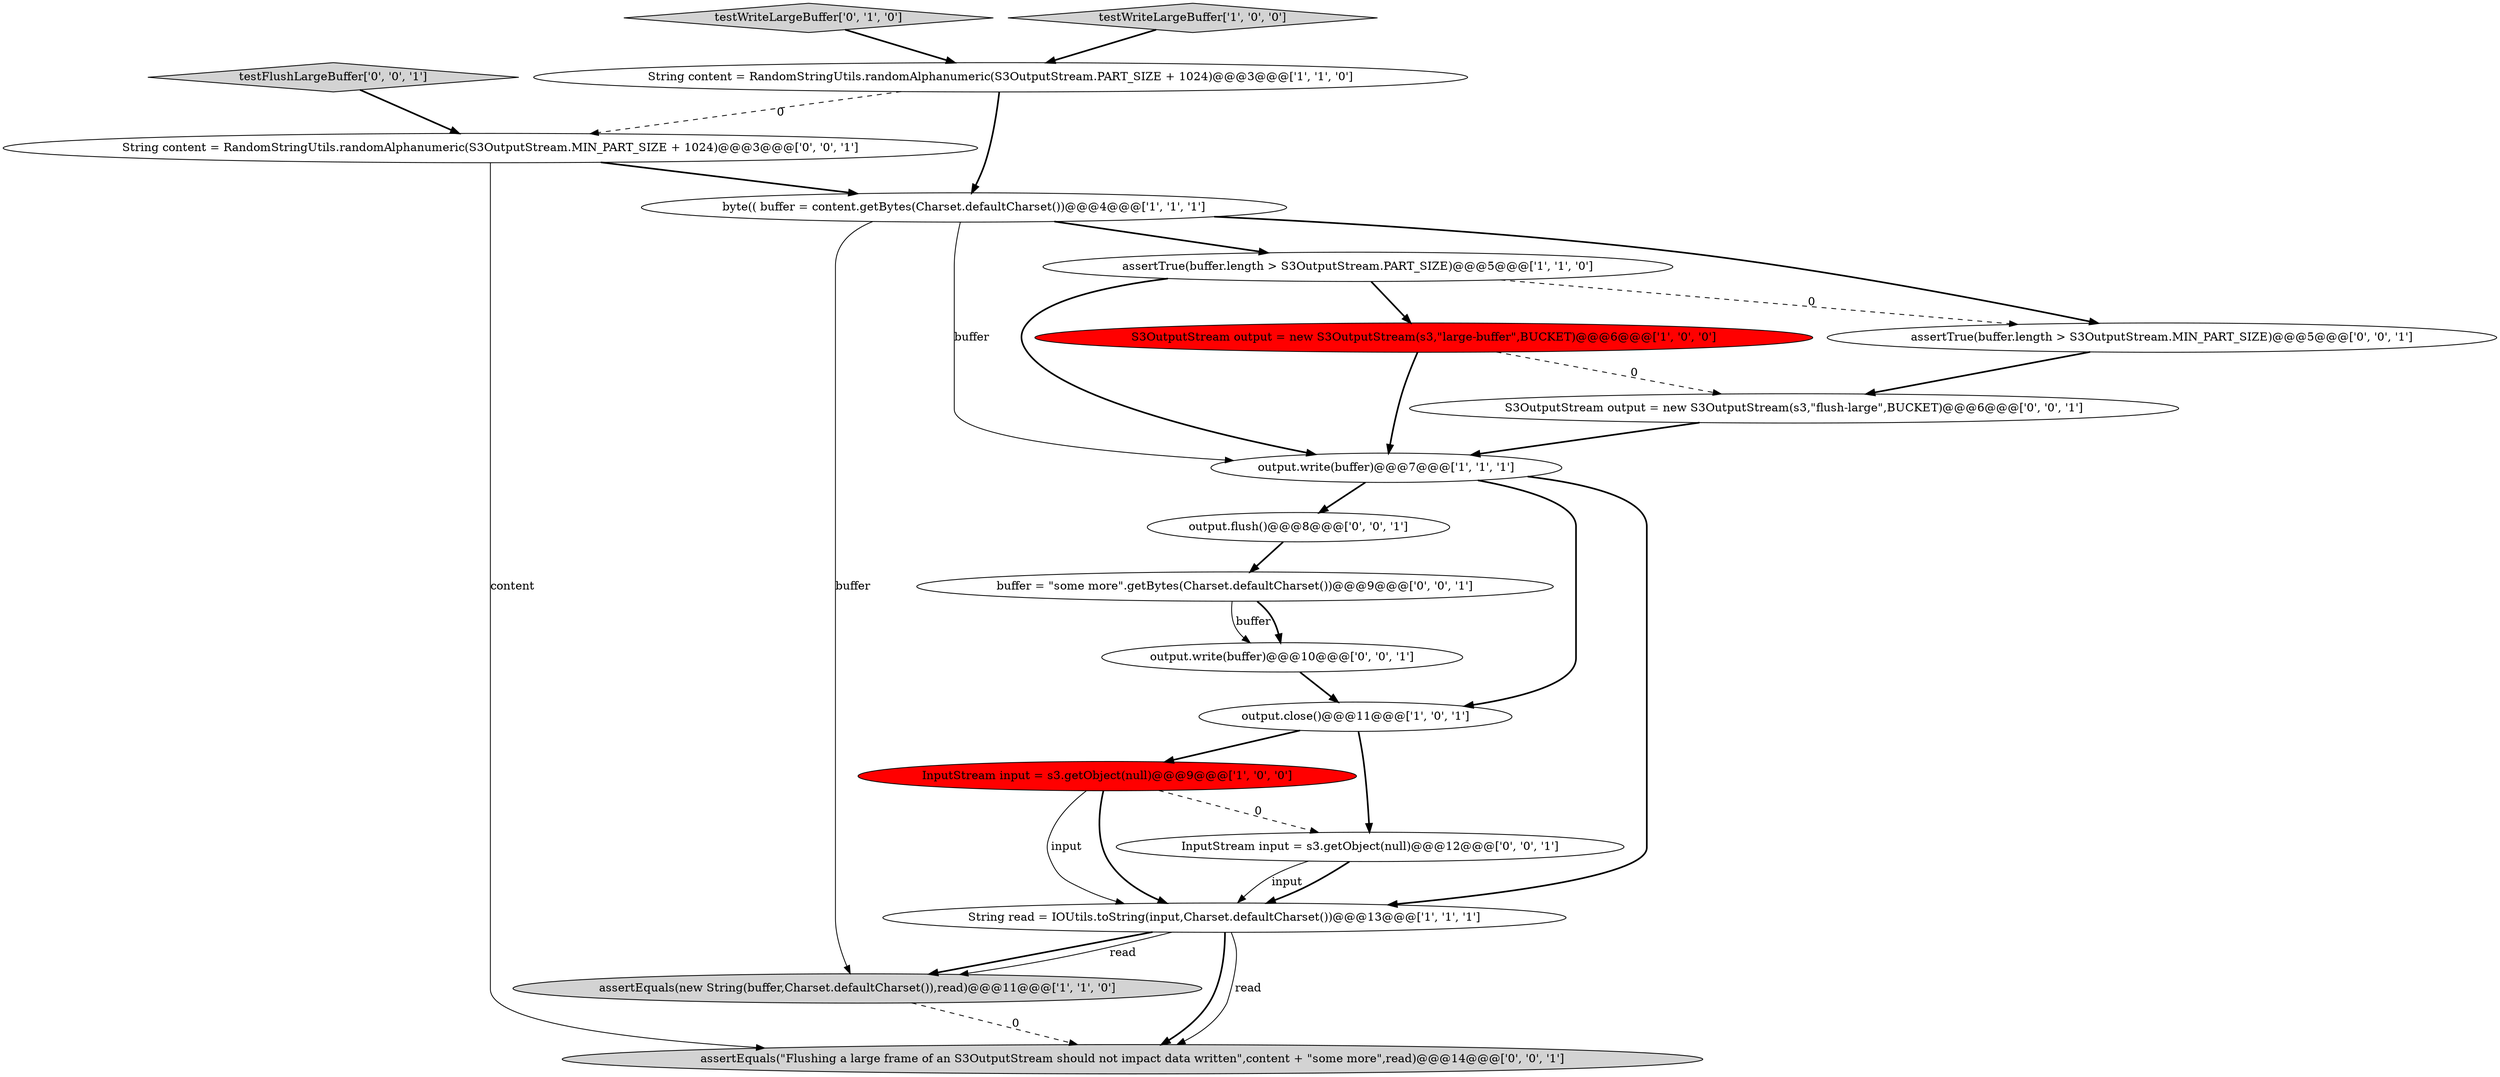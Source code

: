 digraph {
4 [style = filled, label = "assertTrue(buffer.length > S3OutputStream.PART_SIZE)@@@5@@@['1', '1', '0']", fillcolor = white, shape = ellipse image = "AAA0AAABBB1BBB"];
15 [style = filled, label = "S3OutputStream output = new S3OutputStream(s3,\"flush-large\",BUCKET)@@@6@@@['0', '0', '1']", fillcolor = white, shape = ellipse image = "AAA0AAABBB3BBB"];
7 [style = filled, label = "String read = IOUtils.toString(input,Charset.defaultCharset())@@@13@@@['1', '1', '1']", fillcolor = white, shape = ellipse image = "AAA0AAABBB1BBB"];
17 [style = filled, label = "output.flush()@@@8@@@['0', '0', '1']", fillcolor = white, shape = ellipse image = "AAA0AAABBB3BBB"];
14 [style = filled, label = "assertEquals(\"Flushing a large frame of an S3OutputStream should not impact data written\",content + \"some more\",read)@@@14@@@['0', '0', '1']", fillcolor = lightgray, shape = ellipse image = "AAA0AAABBB3BBB"];
12 [style = filled, label = "InputStream input = s3.getObject(null)@@@12@@@['0', '0', '1']", fillcolor = white, shape = ellipse image = "AAA0AAABBB3BBB"];
6 [style = filled, label = "output.write(buffer)@@@7@@@['1', '1', '1']", fillcolor = white, shape = ellipse image = "AAA0AAABBB1BBB"];
5 [style = filled, label = "InputStream input = s3.getObject(null)@@@9@@@['1', '0', '0']", fillcolor = red, shape = ellipse image = "AAA1AAABBB1BBB"];
8 [style = filled, label = "assertEquals(new String(buffer,Charset.defaultCharset()),read)@@@11@@@['1', '1', '0']", fillcolor = lightgray, shape = ellipse image = "AAA0AAABBB1BBB"];
3 [style = filled, label = "output.close()@@@11@@@['1', '0', '1']", fillcolor = white, shape = ellipse image = "AAA0AAABBB1BBB"];
13 [style = filled, label = "buffer = \"some more\".getBytes(Charset.defaultCharset())@@@9@@@['0', '0', '1']", fillcolor = white, shape = ellipse image = "AAA0AAABBB3BBB"];
16 [style = filled, label = "assertTrue(buffer.length > S3OutputStream.MIN_PART_SIZE)@@@5@@@['0', '0', '1']", fillcolor = white, shape = ellipse image = "AAA0AAABBB3BBB"];
18 [style = filled, label = "output.write(buffer)@@@10@@@['0', '0', '1']", fillcolor = white, shape = ellipse image = "AAA0AAABBB3BBB"];
0 [style = filled, label = "byte(( buffer = content.getBytes(Charset.defaultCharset())@@@4@@@['1', '1', '1']", fillcolor = white, shape = ellipse image = "AAA0AAABBB1BBB"];
1 [style = filled, label = "S3OutputStream output = new S3OutputStream(s3,\"large-buffer\",BUCKET)@@@6@@@['1', '0', '0']", fillcolor = red, shape = ellipse image = "AAA1AAABBB1BBB"];
11 [style = filled, label = "testFlushLargeBuffer['0', '0', '1']", fillcolor = lightgray, shape = diamond image = "AAA0AAABBB3BBB"];
10 [style = filled, label = "testWriteLargeBuffer['0', '1', '0']", fillcolor = lightgray, shape = diamond image = "AAA0AAABBB2BBB"];
2 [style = filled, label = "testWriteLargeBuffer['1', '0', '0']", fillcolor = lightgray, shape = diamond image = "AAA0AAABBB1BBB"];
19 [style = filled, label = "String content = RandomStringUtils.randomAlphanumeric(S3OutputStream.MIN_PART_SIZE + 1024)@@@3@@@['0', '0', '1']", fillcolor = white, shape = ellipse image = "AAA0AAABBB3BBB"];
9 [style = filled, label = "String content = RandomStringUtils.randomAlphanumeric(S3OutputStream.PART_SIZE + 1024)@@@3@@@['1', '1', '0']", fillcolor = white, shape = ellipse image = "AAA0AAABBB1BBB"];
6->17 [style = bold, label=""];
6->3 [style = bold, label=""];
16->15 [style = bold, label=""];
0->16 [style = bold, label=""];
18->3 [style = bold, label=""];
5->12 [style = dashed, label="0"];
4->16 [style = dashed, label="0"];
9->0 [style = bold, label=""];
4->6 [style = bold, label=""];
0->6 [style = solid, label="buffer"];
19->14 [style = solid, label="content"];
1->15 [style = dashed, label="0"];
5->7 [style = solid, label="input"];
15->6 [style = bold, label=""];
2->9 [style = bold, label=""];
3->12 [style = bold, label=""];
0->8 [style = solid, label="buffer"];
11->19 [style = bold, label=""];
8->14 [style = dashed, label="0"];
7->8 [style = bold, label=""];
12->7 [style = solid, label="input"];
12->7 [style = bold, label=""];
19->0 [style = bold, label=""];
7->8 [style = solid, label="read"];
7->14 [style = bold, label=""];
9->19 [style = dashed, label="0"];
3->5 [style = bold, label=""];
1->6 [style = bold, label=""];
0->4 [style = bold, label=""];
7->14 [style = solid, label="read"];
5->7 [style = bold, label=""];
4->1 [style = bold, label=""];
10->9 [style = bold, label=""];
17->13 [style = bold, label=""];
6->7 [style = bold, label=""];
13->18 [style = solid, label="buffer"];
13->18 [style = bold, label=""];
}
